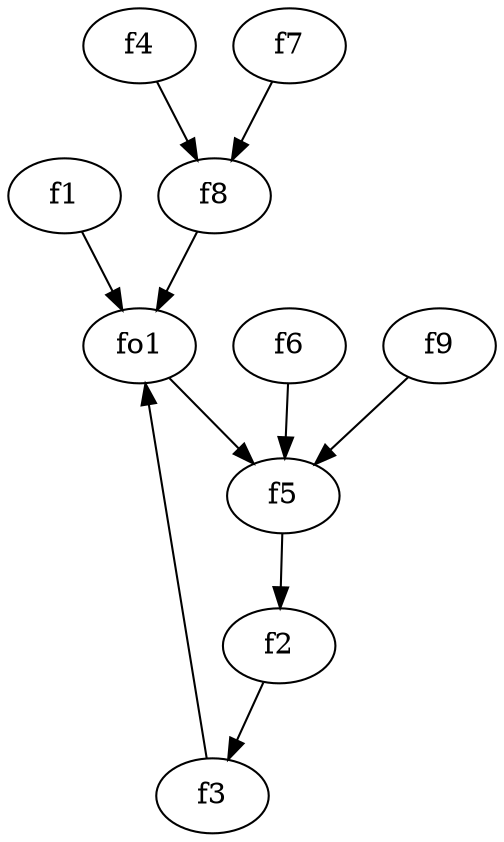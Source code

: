 strict digraph  {
f1;
f2;
f3;
f4;
f5;
f6;
f7;
f8;
f9;
fo1;
f1 -> fo1  [weight=2];
f2 -> f3  [weight=2];
f3 -> fo1  [weight=2];
f4 -> f8  [weight=2];
f5 -> f2  [weight=2];
f6 -> f5  [weight=2];
f7 -> f8  [weight=2];
f8 -> fo1  [weight=2];
f9 -> f5  [weight=2];
fo1 -> f5  [weight=2];
}
